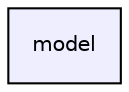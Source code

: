 digraph "/root/PycharmProjects/ChanelProject/org/swallow_labs/model" {
  compound=true
  node [ fontsize="10", fontname="Helvetica"];
  edge [ labelfontsize="10", labelfontname="Helvetica"];
  dir_3f14f6767c31cb4a1d22c13c18cc6fc3 [shape=box, label="model", style="filled", fillcolor="#eeeeff", pencolor="black", URL="dir_3f14f6767c31cb4a1d22c13c18cc6fc3.html"];
}
